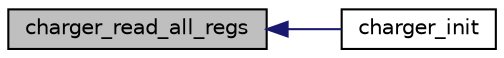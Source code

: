 digraph "charger_read_all_regs"
{
  edge [fontname="Helvetica",fontsize="10",labelfontname="Helvetica",labelfontsize="10"];
  node [fontname="Helvetica",fontsize="10",shape=record];
  rankdir="LR";
  Node1 [label="charger_read_all_regs",height=0.2,width=0.4,color="black", fillcolor="grey75", style="filled", fontcolor="black"];
  Node1 -> Node2 [dir="back",color="midnightblue",fontsize="10",style="solid",fontname="Helvetica"];
  Node2 [label="charger_init",height=0.2,width=0.4,color="black", fillcolor="white", style="filled",URL="$group___c_h_a_r_g_e_r.html#ga8a423bacb0f3ae33f91640af6ae7afb9",tooltip="Init charger chip. "];
}
